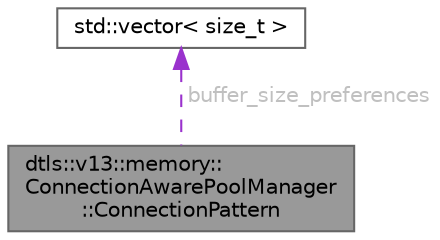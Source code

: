 digraph "dtls::v13::memory::ConnectionAwarePoolManager::ConnectionPattern"
{
 // LATEX_PDF_SIZE
  bgcolor="transparent";
  edge [fontname=Helvetica,fontsize=10,labelfontname=Helvetica,labelfontsize=10];
  node [fontname=Helvetica,fontsize=10,shape=box,height=0.2,width=0.4];
  Node1 [id="Node000001",label="dtls::v13::memory::\lConnectionAwarePoolManager\l::ConnectionPattern",height=0.2,width=0.4,color="gray40", fillcolor="grey60", style="filled", fontcolor="black",tooltip=" "];
  Node2 -> Node1 [id="edge1_Node000001_Node000002",dir="back",color="darkorchid3",style="dashed",tooltip=" ",label=" buffer_size_preferences",fontcolor="grey" ];
  Node2 [id="Node000002",label="std::vector\< size_t \>",height=0.2,width=0.4,color="gray40", fillcolor="white", style="filled",tooltip=" "];
}
